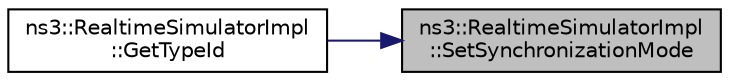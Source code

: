 digraph "ns3::RealtimeSimulatorImpl::SetSynchronizationMode"
{
 // LATEX_PDF_SIZE
  edge [fontname="Helvetica",fontsize="10",labelfontname="Helvetica",labelfontsize="10"];
  node [fontname="Helvetica",fontsize="10",shape=record];
  rankdir="RL";
  Node1 [label="ns3::RealtimeSimulatorImpl\l::SetSynchronizationMode",height=0.2,width=0.4,color="black", fillcolor="grey75", style="filled", fontcolor="black",tooltip="Set the SynchronizationMode."];
  Node1 -> Node2 [dir="back",color="midnightblue",fontsize="10",style="solid",fontname="Helvetica"];
  Node2 [label="ns3::RealtimeSimulatorImpl\l::GetTypeId",height=0.2,width=0.4,color="black", fillcolor="white", style="filled",URL="$classns3_1_1_realtime_simulator_impl.html#a9d7848bcebc8200ddbb5393bcd1f2064",tooltip="Get the registered TypeId for this class."];
}
